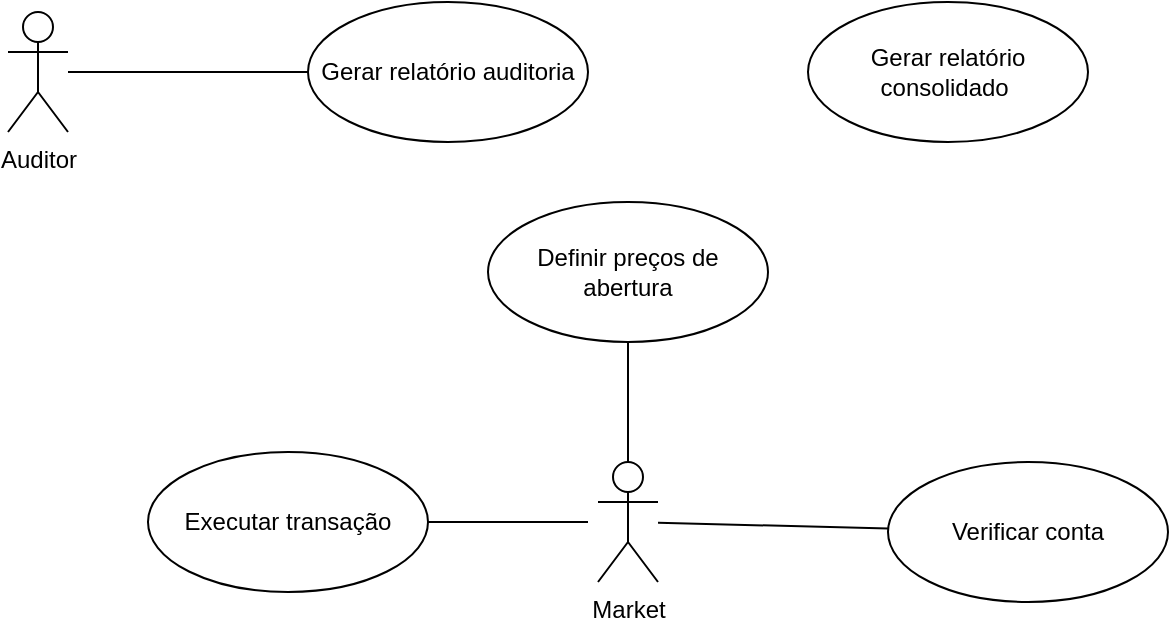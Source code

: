 <mxfile version="18.1.3" type="device"><diagram id="T0Uz6S_nWpCkBVGbkVSA" name="Page-1"><mxGraphModel dx="1382" dy="795" grid="1" gridSize="10" guides="1" tooltips="1" connect="1" arrows="1" fold="1" page="1" pageScale="1" pageWidth="1200" pageHeight="1920" math="0" shadow="0"><root><mxCell id="0"/><mxCell id="1" parent="0"/><mxCell id="lGpDw0DA5fS2U4tsAMBW-1" value="Market" style="shape=umlActor;verticalLabelPosition=bottom;verticalAlign=top;html=1;" parent="1" vertex="1"><mxGeometry x="585" y="320" width="30" height="60" as="geometry"/></mxCell><mxCell id="lGpDw0DA5fS2U4tsAMBW-3" value="Auditor" style="shape=umlActor;verticalLabelPosition=bottom;verticalAlign=top;html=1;" parent="1" vertex="1"><mxGeometry x="290" y="95" width="30" height="60" as="geometry"/></mxCell><mxCell id="lGpDw0DA5fS2U4tsAMBW-4" value="Definir preços de abertura" style="ellipse;whiteSpace=wrap;html=1;" parent="1" vertex="1"><mxGeometry x="530" y="190" width="140" height="70" as="geometry"/></mxCell><mxCell id="lGpDw0DA5fS2U4tsAMBW-8" value="Executar transação" style="ellipse;whiteSpace=wrap;html=1;" parent="1" vertex="1"><mxGeometry x="360" y="315" width="140" height="70" as="geometry"/></mxCell><mxCell id="lGpDw0DA5fS2U4tsAMBW-9" value="Gerar relatório auditoria" style="ellipse;whiteSpace=wrap;html=1;" parent="1" vertex="1"><mxGeometry x="440" y="90" width="140" height="70" as="geometry"/></mxCell><mxCell id="lGpDw0DA5fS2U4tsAMBW-10" value="Gerar relatório consolidado&amp;nbsp;" style="ellipse;whiteSpace=wrap;html=1;" parent="1" vertex="1"><mxGeometry x="690" y="90" width="140" height="70" as="geometry"/></mxCell><mxCell id="lGpDw0DA5fS2U4tsAMBW-11" value="Verificar conta" style="ellipse;whiteSpace=wrap;html=1;" parent="1" vertex="1"><mxGeometry x="730" y="320" width="140" height="70" as="geometry"/></mxCell><mxCell id="lGpDw0DA5fS2U4tsAMBW-16" style="edgeStyle=orthogonalEdgeStyle;rounded=0;orthogonalLoop=1;jettySize=auto;html=1;exitX=0.5;exitY=1;exitDx=0;exitDy=0;" parent="1" edge="1"><mxGeometry relative="1" as="geometry"><mxPoint x="590" y="150" as="sourcePoint"/><mxPoint x="590" y="150" as="targetPoint"/></mxGeometry></mxCell><mxCell id="lGpDw0DA5fS2U4tsAMBW-38" value="" style="endArrow=none;html=1;rounded=0;exitX=1;exitY=0.5;exitDx=0;exitDy=0;" parent="1" source="lGpDw0DA5fS2U4tsAMBW-8" edge="1"><mxGeometry width="50" height="50" relative="1" as="geometry"><mxPoint x="790" y="390" as="sourcePoint"/><mxPoint x="580" y="350" as="targetPoint"/></mxGeometry></mxCell><mxCell id="lGpDw0DA5fS2U4tsAMBW-39" value="" style="endArrow=none;html=1;rounded=0;" parent="1" source="lGpDw0DA5fS2U4tsAMBW-1" target="lGpDw0DA5fS2U4tsAMBW-11" edge="1"><mxGeometry width="50" height="50" relative="1" as="geometry"><mxPoint x="790" y="390" as="sourcePoint"/><mxPoint x="840" y="340" as="targetPoint"/></mxGeometry></mxCell><mxCell id="lGpDw0DA5fS2U4tsAMBW-43" value="" style="endArrow=none;html=1;rounded=0;" parent="1" source="lGpDw0DA5fS2U4tsAMBW-3" target="lGpDw0DA5fS2U4tsAMBW-9" edge="1"><mxGeometry width="50" height="50" relative="1" as="geometry"><mxPoint x="495" y="15" as="sourcePoint"/><mxPoint x="545" y="-35" as="targetPoint"/></mxGeometry></mxCell><mxCell id="lGpDw0DA5fS2U4tsAMBW-44" value="" style="endArrow=none;html=1;rounded=0;exitX=0.5;exitY=1;exitDx=0;exitDy=0;entryX=0.5;entryY=0;entryDx=0;entryDy=0;entryPerimeter=0;" parent="1" source="lGpDw0DA5fS2U4tsAMBW-4" target="lGpDw0DA5fS2U4tsAMBW-1" edge="1"><mxGeometry width="50" height="50" relative="1" as="geometry"><mxPoint x="790" y="510" as="sourcePoint"/><mxPoint x="840" y="460" as="targetPoint"/></mxGeometry></mxCell></root></mxGraphModel></diagram></mxfile>